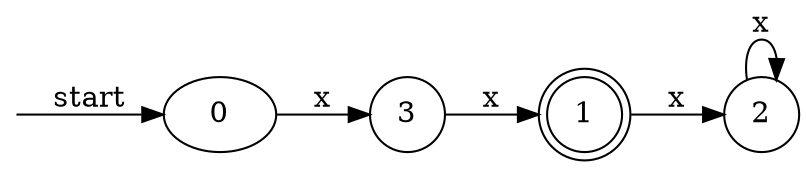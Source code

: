 digraph dfa {
    rankdir = LR;
    __start [style = invis, shape = point];
    __start -> "0" [ label = "start" ];
    node [shape = doublecircle]; "1"
    node [shape = circle];
    "2" -> "2" [ label = "x" ];
    "0" -> "3" [ label = "x" ];
    "1" -> "2" [ label = "x" ];
    "3" -> "1" [ label = "x" ];
}
